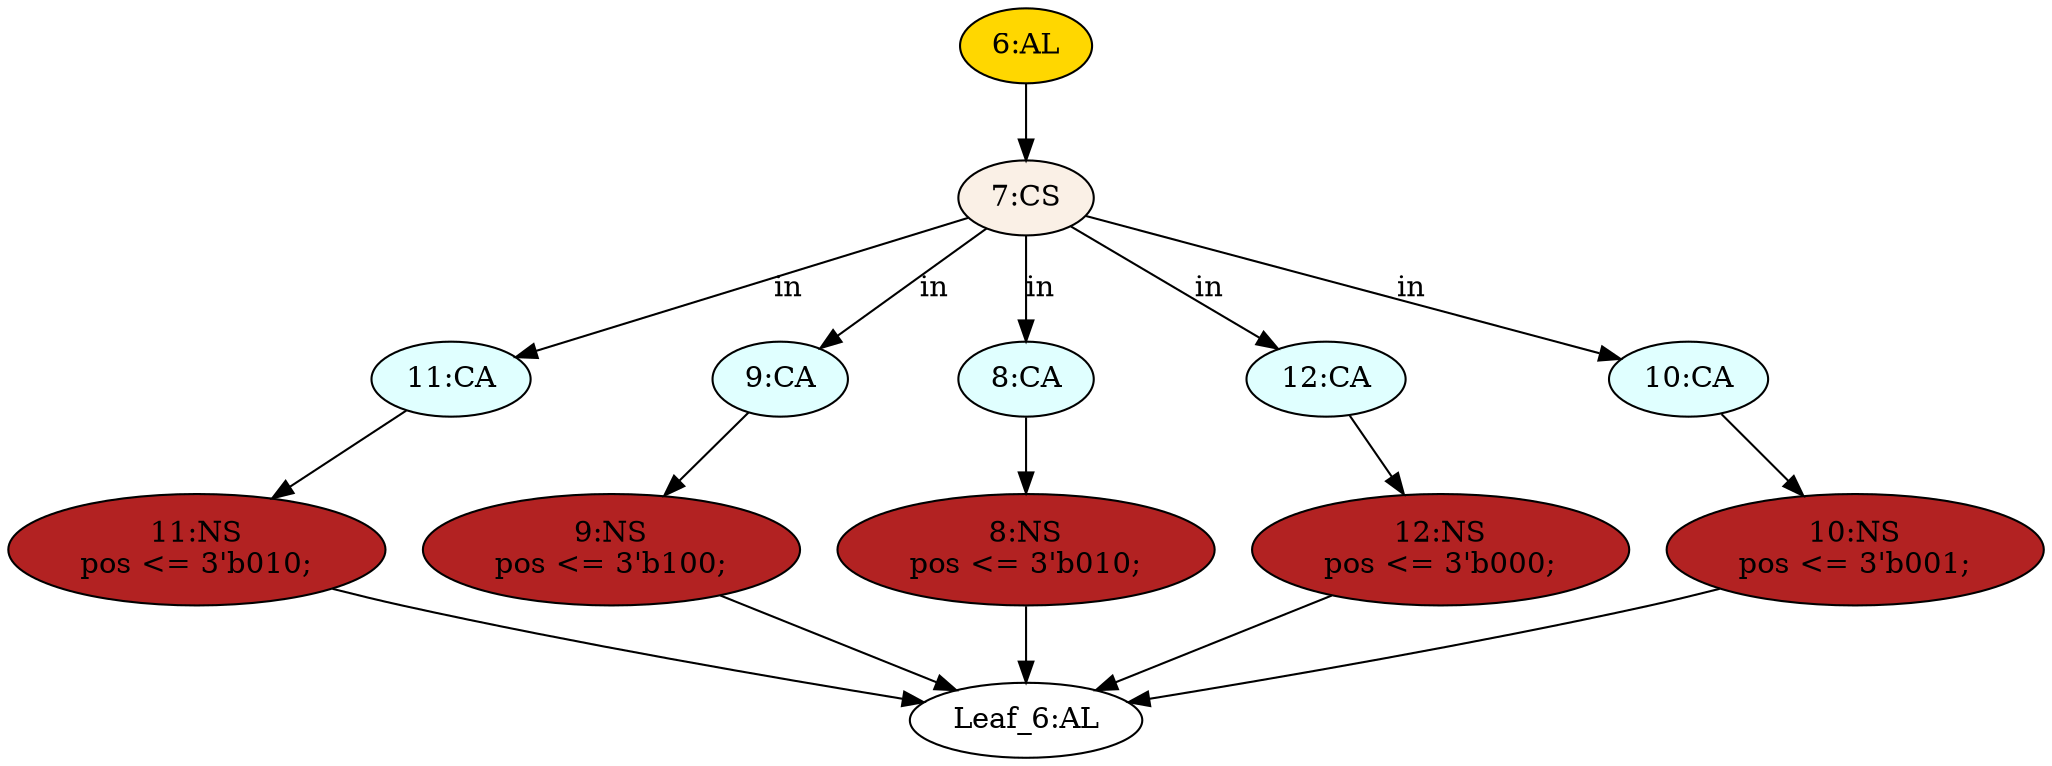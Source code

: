 strict digraph "compose( ,  )" {
	node [label="\N"];
	"11:CA"	[ast="<pyverilog.vparser.ast.Case object at 0x7ff61cf8ec10>",
		fillcolor=lightcyan,
		label="11:CA",
		statements="[]",
		style=filled,
		typ=Case];
	"11:NS"	[ast="<pyverilog.vparser.ast.NonblockingSubstitution object at 0x7ff61cff1490>",
		fillcolor=firebrick,
		label="11:NS
pos <= 3'b010;",
		statements="[<pyverilog.vparser.ast.NonblockingSubstitution object at 0x7ff61cff1490>]",
		style=filled,
		typ=NonblockingSubstitution];
	"11:CA" -> "11:NS"	[cond="[]",
		lineno=None];
	"7:CS"	[ast="<pyverilog.vparser.ast.CaseStatement object at 0x7ff61cff1690>",
		fillcolor=linen,
		label="7:CS",
		statements="[]",
		style=filled,
		typ=CaseStatement];
	"7:CS" -> "11:CA"	[cond="['in']",
		label=in,
		lineno=7];
	"9:CA"	[ast="<pyverilog.vparser.ast.Case object at 0x7ff61cfe3150>",
		fillcolor=lightcyan,
		label="9:CA",
		statements="[]",
		style=filled,
		typ=Case];
	"7:CS" -> "9:CA"	[cond="['in']",
		label=in,
		lineno=7];
	"8:CA"	[ast="<pyverilog.vparser.ast.Case object at 0x7ff61cff7210>",
		fillcolor=lightcyan,
		label="8:CA",
		statements="[]",
		style=filled,
		typ=Case];
	"7:CS" -> "8:CA"	[cond="['in']",
		label=in,
		lineno=7];
	"12:CA"	[ast="<pyverilog.vparser.ast.Case object at 0x7ff61cff1290>",
		fillcolor=lightcyan,
		label="12:CA",
		statements="[]",
		style=filled,
		typ=Case];
	"7:CS" -> "12:CA"	[cond="['in']",
		label=in,
		lineno=7];
	"10:CA"	[ast="<pyverilog.vparser.ast.Case object at 0x7ff61cfe3250>",
		fillcolor=lightcyan,
		label="10:CA",
		statements="[]",
		style=filled,
		typ=Case];
	"7:CS" -> "10:CA"	[cond="['in']",
		label=in,
		lineno=7];
	"6:AL"	[ast="<pyverilog.vparser.ast.Always object at 0x7ff61d2b53d0>",
		clk_sens=False,
		fillcolor=gold,
		label="6:AL",
		sens="['in']",
		statements="[]",
		style=filled,
		typ=Always,
		use_var="['in']"];
	"6:AL" -> "7:CS"	[cond="[]",
		lineno=None];
	"9:NS"	[ast="<pyverilog.vparser.ast.NonblockingSubstitution object at 0x7ff61cfe3510>",
		fillcolor=firebrick,
		label="9:NS
pos <= 3'b100;",
		statements="[<pyverilog.vparser.ast.NonblockingSubstitution object at 0x7ff61cfe3510>]",
		style=filled,
		typ=NonblockingSubstitution];
	"9:CA" -> "9:NS"	[cond="[]",
		lineno=None];
	"Leaf_6:AL"	[def_var="['pos']",
		label="Leaf_6:AL"];
	"11:NS" -> "Leaf_6:AL"	[cond="[]",
		lineno=None];
	"12:NS"	[ast="<pyverilog.vparser.ast.NonblockingSubstitution object at 0x7ff61cffd510>",
		fillcolor=firebrick,
		label="12:NS
pos <= 3'b000;",
		statements="[<pyverilog.vparser.ast.NonblockingSubstitution object at 0x7ff61cffd510>]",
		style=filled,
		typ=NonblockingSubstitution];
	"12:NS" -> "Leaf_6:AL"	[cond="[]",
		lineno=None];
	"8:NS"	[ast="<pyverilog.vparser.ast.NonblockingSubstitution object at 0x7ff61cf96850>",
		fillcolor=firebrick,
		label="8:NS
pos <= 3'b010;",
		statements="[<pyverilog.vparser.ast.NonblockingSubstitution object at 0x7ff61cf96850>]",
		style=filled,
		typ=NonblockingSubstitution];
	"8:CA" -> "8:NS"	[cond="[]",
		lineno=None];
	"12:CA" -> "12:NS"	[cond="[]",
		lineno=None];
	"9:NS" -> "Leaf_6:AL"	[cond="[]",
		lineno=None];
	"10:NS"	[ast="<pyverilog.vparser.ast.NonblockingSubstitution object at 0x7ff61cf8e2d0>",
		fillcolor=firebrick,
		label="10:NS
pos <= 3'b001;",
		statements="[<pyverilog.vparser.ast.NonblockingSubstitution object at 0x7ff61cf8e2d0>]",
		style=filled,
		typ=NonblockingSubstitution];
	"10:CA" -> "10:NS"	[cond="[]",
		lineno=None];
	"10:NS" -> "Leaf_6:AL"	[cond="[]",
		lineno=None];
	"8:NS" -> "Leaf_6:AL"	[cond="[]",
		lineno=None];
}
